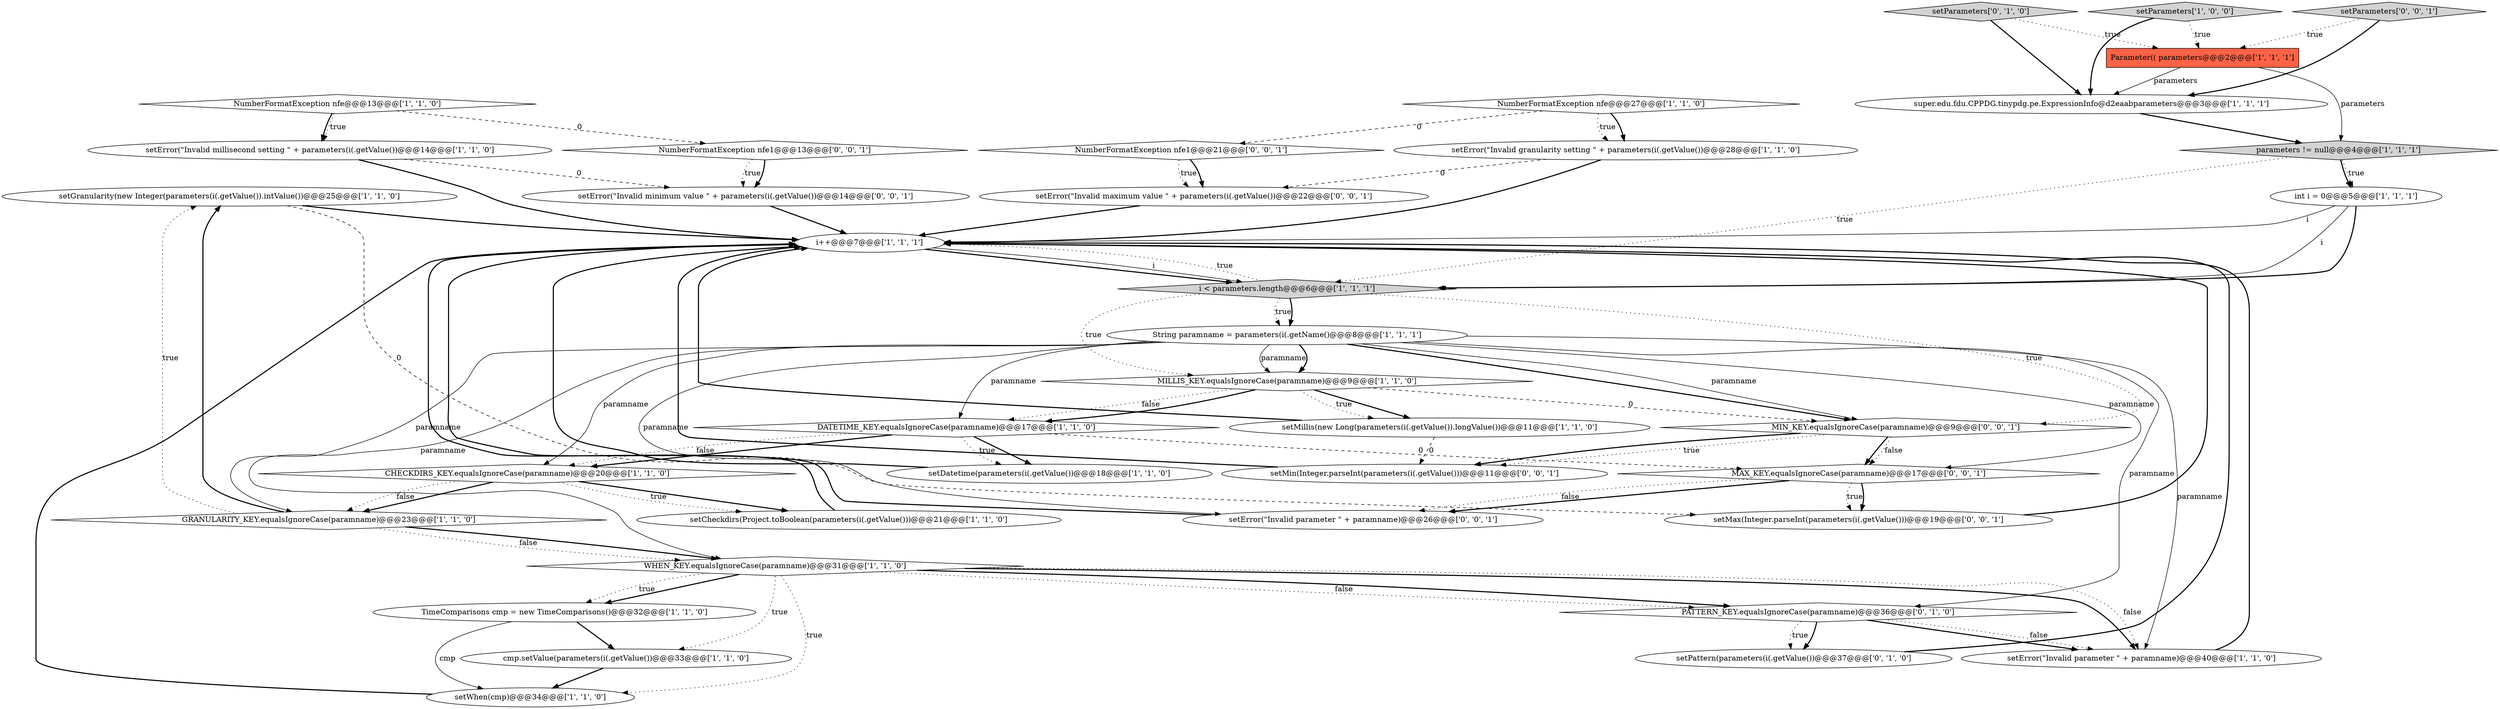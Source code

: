 digraph {
2 [style = filled, label = "setGranularity(new Integer(parameters(i(.getValue()).intValue())@@@25@@@['1', '1', '0']", fillcolor = white, shape = ellipse image = "AAA0AAABBB1BBB"];
13 [style = filled, label = "i < parameters.length@@@6@@@['1', '1', '1']", fillcolor = lightgray, shape = diamond image = "AAA0AAABBB1BBB"];
27 [style = filled, label = "PATTERN_KEY.equalsIgnoreCase(paramname)@@@36@@@['0', '1', '0']", fillcolor = white, shape = diamond image = "AAA1AAABBB2BBB"];
10 [style = filled, label = "super.edu.fdu.CPPDG.tinypdg.pe.ExpressionInfo@d2eaabparameters@@@3@@@['1', '1', '1']", fillcolor = white, shape = ellipse image = "AAA0AAABBB1BBB"];
0 [style = filled, label = "setDatetime(parameters(i(.getValue())@@@18@@@['1', '1', '0']", fillcolor = white, shape = ellipse image = "AAA0AAABBB1BBB"];
21 [style = filled, label = "GRANULARITY_KEY.equalsIgnoreCase(paramname)@@@23@@@['1', '1', '0']", fillcolor = white, shape = diamond image = "AAA0AAABBB1BBB"];
32 [style = filled, label = "MAX_KEY.equalsIgnoreCase(paramname)@@@17@@@['0', '0', '1']", fillcolor = white, shape = diamond image = "AAA0AAABBB3BBB"];
3 [style = filled, label = "i++@@@7@@@['1', '1', '1']", fillcolor = white, shape = ellipse image = "AAA0AAABBB1BBB"];
7 [style = filled, label = "setError(\"Invalid millisecond setting \" + parameters(i(.getValue())@@@14@@@['1', '1', '0']", fillcolor = white, shape = ellipse image = "AAA0AAABBB1BBB"];
20 [style = filled, label = "MILLIS_KEY.equalsIgnoreCase(paramname)@@@9@@@['1', '1', '0']", fillcolor = white, shape = diamond image = "AAA0AAABBB1BBB"];
17 [style = filled, label = "setWhen(cmp)@@@34@@@['1', '1', '0']", fillcolor = white, shape = ellipse image = "AAA0AAABBB1BBB"];
30 [style = filled, label = "setMin(Integer.parseInt(parameters(i(.getValue()))@@@11@@@['0', '0', '1']", fillcolor = white, shape = ellipse image = "AAA0AAABBB3BBB"];
33 [style = filled, label = "MIN_KEY.equalsIgnoreCase(paramname)@@@9@@@['0', '0', '1']", fillcolor = white, shape = diamond image = "AAA0AAABBB3BBB"];
29 [style = filled, label = "setError(\"Invalid parameter \" + paramname)@@@26@@@['0', '0', '1']", fillcolor = white, shape = ellipse image = "AAA0AAABBB3BBB"];
37 [style = filled, label = "setError(\"Invalid minimum value \" + parameters(i(.getValue())@@@14@@@['0', '0', '1']", fillcolor = white, shape = ellipse image = "AAA0AAABBB3BBB"];
1 [style = filled, label = "setCheckdirs(Project.toBoolean(parameters(i(.getValue()))@@@21@@@['1', '1', '0']", fillcolor = white, shape = ellipse image = "AAA0AAABBB1BBB"];
5 [style = filled, label = "parameters != null@@@4@@@['1', '1', '1']", fillcolor = lightgray, shape = diamond image = "AAA0AAABBB1BBB"];
11 [style = filled, label = "NumberFormatException nfe@@@27@@@['1', '1', '0']", fillcolor = white, shape = diamond image = "AAA0AAABBB1BBB"];
26 [style = filled, label = "setParameters['0', '1', '0']", fillcolor = lightgray, shape = diamond image = "AAA0AAABBB2BBB"];
22 [style = filled, label = "setMillis(new Long(parameters(i(.getValue()).longValue())@@@11@@@['1', '1', '0']", fillcolor = white, shape = ellipse image = "AAA0AAABBB1BBB"];
18 [style = filled, label = "CHECKDIRS_KEY.equalsIgnoreCase(paramname)@@@20@@@['1', '1', '0']", fillcolor = white, shape = diamond image = "AAA0AAABBB1BBB"];
12 [style = filled, label = "WHEN_KEY.equalsIgnoreCase(paramname)@@@31@@@['1', '1', '0']", fillcolor = white, shape = diamond image = "AAA0AAABBB1BBB"];
34 [style = filled, label = "setMax(Integer.parseInt(parameters(i(.getValue()))@@@19@@@['0', '0', '1']", fillcolor = white, shape = ellipse image = "AAA0AAABBB3BBB"];
25 [style = filled, label = "setPattern(parameters(i(.getValue())@@@37@@@['0', '1', '0']", fillcolor = white, shape = ellipse image = "AAA1AAABBB2BBB"];
31 [style = filled, label = "NumberFormatException nfe1@@@21@@@['0', '0', '1']", fillcolor = white, shape = diamond image = "AAA0AAABBB3BBB"];
24 [style = filled, label = "DATETIME_KEY.equalsIgnoreCase(paramname)@@@17@@@['1', '1', '0']", fillcolor = white, shape = diamond image = "AAA0AAABBB1BBB"];
16 [style = filled, label = "int i = 0@@@5@@@['1', '1', '1']", fillcolor = white, shape = ellipse image = "AAA0AAABBB1BBB"];
23 [style = filled, label = "NumberFormatException nfe@@@13@@@['1', '1', '0']", fillcolor = white, shape = diamond image = "AAA0AAABBB1BBB"];
35 [style = filled, label = "setError(\"Invalid maximum value \" + parameters(i(.getValue())@@@22@@@['0', '0', '1']", fillcolor = white, shape = ellipse image = "AAA0AAABBB3BBB"];
14 [style = filled, label = "cmp.setValue(parameters(i(.getValue())@@@33@@@['1', '1', '0']", fillcolor = white, shape = ellipse image = "AAA0AAABBB1BBB"];
19 [style = filled, label = "String paramname = parameters(i(.getName()@@@8@@@['1', '1', '1']", fillcolor = white, shape = ellipse image = "AAA0AAABBB1BBB"];
6 [style = filled, label = "Parameter(( parameters@@@2@@@['1', '1', '1']", fillcolor = tomato, shape = box image = "AAA0AAABBB1BBB"];
15 [style = filled, label = "setParameters['1', '0', '0']", fillcolor = lightgray, shape = diamond image = "AAA0AAABBB1BBB"];
8 [style = filled, label = "setError(\"Invalid granularity setting \" + parameters(i(.getValue())@@@28@@@['1', '1', '0']", fillcolor = white, shape = ellipse image = "AAA0AAABBB1BBB"];
28 [style = filled, label = "NumberFormatException nfe1@@@13@@@['0', '0', '1']", fillcolor = white, shape = diamond image = "AAA0AAABBB3BBB"];
36 [style = filled, label = "setParameters['0', '0', '1']", fillcolor = lightgray, shape = diamond image = "AAA0AAABBB3BBB"];
4 [style = filled, label = "setError(\"Invalid parameter \" + paramname)@@@40@@@['1', '1', '0']", fillcolor = white, shape = ellipse image = "AAA0AAABBB1BBB"];
9 [style = filled, label = "TimeComparisons cmp = new TimeComparisons()@@@32@@@['1', '1', '0']", fillcolor = white, shape = ellipse image = "AAA0AAABBB1BBB"];
12->27 [style = bold, label=""];
25->3 [style = bold, label=""];
19->18 [style = solid, label="paramname"];
6->5 [style = solid, label="parameters"];
33->32 [style = bold, label=""];
17->3 [style = bold, label=""];
16->13 [style = bold, label=""];
3->13 [style = bold, label=""];
19->33 [style = bold, label=""];
23->7 [style = dotted, label="true"];
19->12 [style = solid, label="paramname"];
16->13 [style = solid, label="i"];
28->37 [style = dotted, label="true"];
6->10 [style = solid, label="parameters"];
12->14 [style = dotted, label="true"];
9->14 [style = bold, label=""];
18->21 [style = bold, label=""];
19->32 [style = solid, label="paramname"];
4->3 [style = bold, label=""];
10->5 [style = bold, label=""];
26->6 [style = dotted, label="true"];
14->17 [style = bold, label=""];
35->3 [style = bold, label=""];
27->25 [style = bold, label=""];
19->20 [style = solid, label="paramname"];
19->33 [style = solid, label="paramname"];
23->28 [style = dashed, label="0"];
20->24 [style = dotted, label="false"];
21->12 [style = dotted, label="false"];
21->2 [style = dotted, label="true"];
24->0 [style = bold, label=""];
15->6 [style = dotted, label="true"];
31->35 [style = dotted, label="true"];
8->3 [style = bold, label=""];
2->3 [style = bold, label=""];
12->9 [style = bold, label=""];
33->30 [style = dotted, label="true"];
32->34 [style = dotted, label="true"];
13->19 [style = dotted, label="true"];
13->3 [style = dotted, label="true"];
37->3 [style = bold, label=""];
32->34 [style = bold, label=""];
27->25 [style = dotted, label="true"];
32->29 [style = bold, label=""];
8->35 [style = dashed, label="0"];
5->16 [style = bold, label=""];
29->3 [style = bold, label=""];
5->16 [style = dotted, label="true"];
13->19 [style = bold, label=""];
22->30 [style = dashed, label="0"];
12->4 [style = bold, label=""];
24->32 [style = dashed, label="0"];
20->22 [style = bold, label=""];
36->10 [style = bold, label=""];
19->24 [style = solid, label="paramname"];
0->3 [style = bold, label=""];
32->29 [style = dotted, label="false"];
9->17 [style = solid, label="cmp"];
36->6 [style = dotted, label="true"];
7->3 [style = bold, label=""];
12->4 [style = dotted, label="false"];
12->27 [style = dotted, label="false"];
12->9 [style = dotted, label="true"];
11->8 [style = bold, label=""];
19->29 [style = solid, label="paramname"];
20->24 [style = bold, label=""];
18->1 [style = bold, label=""];
7->37 [style = dashed, label="0"];
15->10 [style = bold, label=""];
11->31 [style = dashed, label="0"];
19->27 [style = solid, label="paramname"];
18->1 [style = dotted, label="true"];
24->18 [style = bold, label=""];
24->0 [style = dotted, label="true"];
13->33 [style = dotted, label="true"];
27->4 [style = bold, label=""];
19->20 [style = bold, label=""];
22->3 [style = bold, label=""];
16->3 [style = solid, label="i"];
20->33 [style = dashed, label="0"];
5->13 [style = dotted, label="true"];
26->10 [style = bold, label=""];
34->3 [style = bold, label=""];
21->12 [style = bold, label=""];
21->2 [style = bold, label=""];
27->4 [style = dotted, label="false"];
19->4 [style = solid, label="paramname"];
12->17 [style = dotted, label="true"];
2->34 [style = dashed, label="0"];
31->35 [style = bold, label=""];
33->32 [style = dotted, label="false"];
11->8 [style = dotted, label="true"];
33->30 [style = bold, label=""];
1->3 [style = bold, label=""];
30->3 [style = bold, label=""];
18->21 [style = dotted, label="false"];
28->37 [style = bold, label=""];
13->20 [style = dotted, label="true"];
20->22 [style = dotted, label="true"];
3->13 [style = solid, label="i"];
24->18 [style = dotted, label="false"];
23->7 [style = bold, label=""];
19->21 [style = solid, label="paramname"];
}
